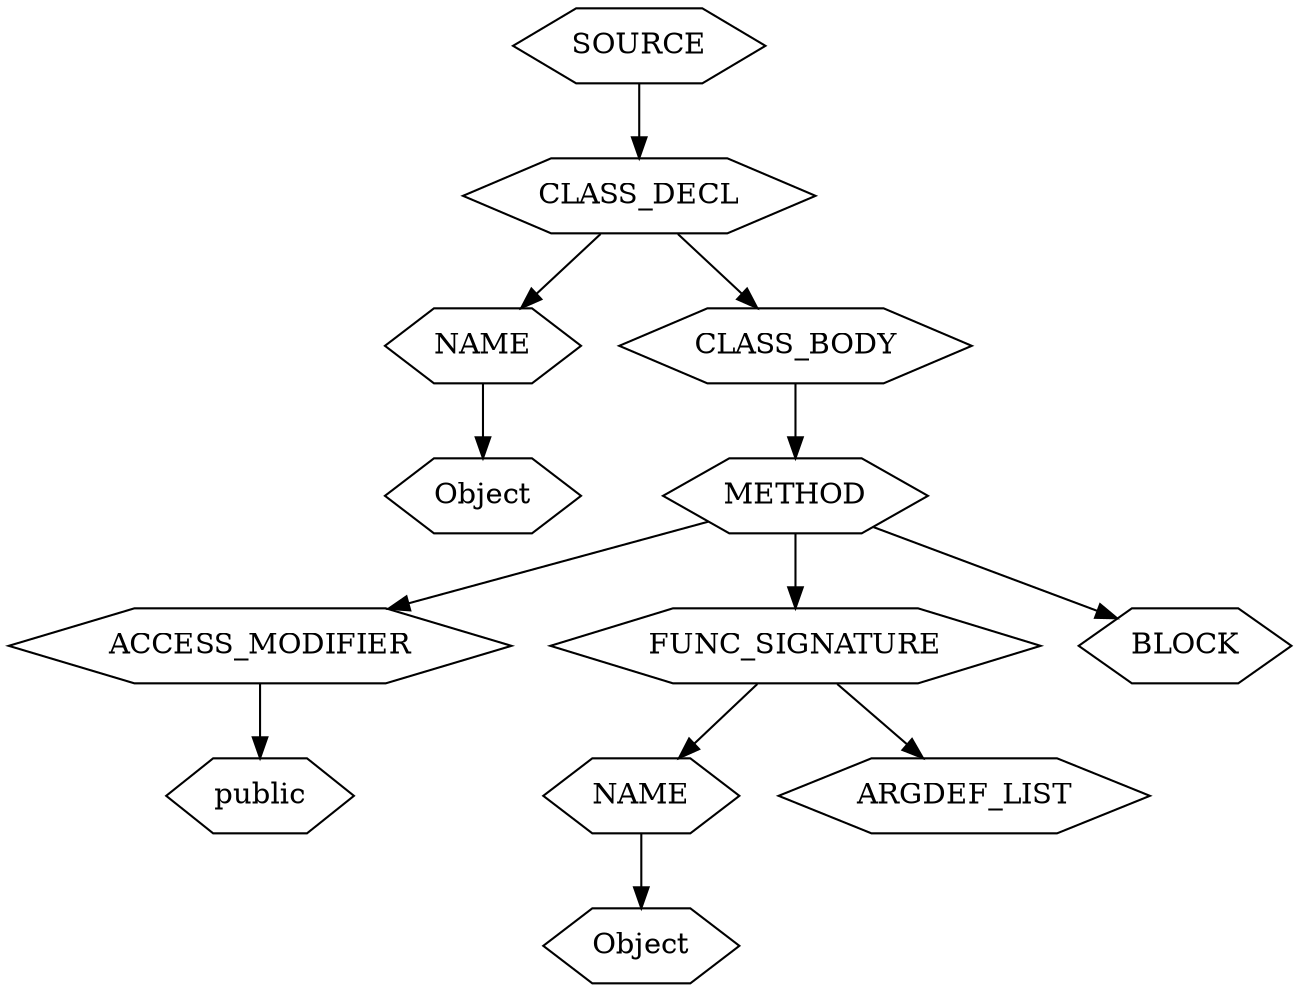 digraph Tree {
    node [shape=hexagon];
    node_0 [label="SOURCE"]
    node_0 -> node_1;
    node_1 [label="CLASS_DECL"]
    node_1 -> node_2;
    node_2 [label="NAME"]
    node_2 -> node_3;
    node_3 [label="Object"]
    node_1 -> node_4;
    node_4 [label="CLASS_BODY"]
    node_4 -> node_5;
    node_5 [label="METHOD"]
    node_5 -> node_6;
    node_6 [label="ACCESS_MODIFIER"]
    node_6 -> node_7;
    node_7 [label="public"]
    node_5 -> node_8;
    node_8 [label="FUNC_SIGNATURE"]
    node_8 -> node_9;
    node_9 [label="NAME"]
    node_9 -> node_10;
    node_10 [label="Object"]
    node_8 -> node_11;
    node_11 [label="ARGDEF_LIST"]
    node_5 -> node_12;
    node_12 [label="BLOCK"]
}
